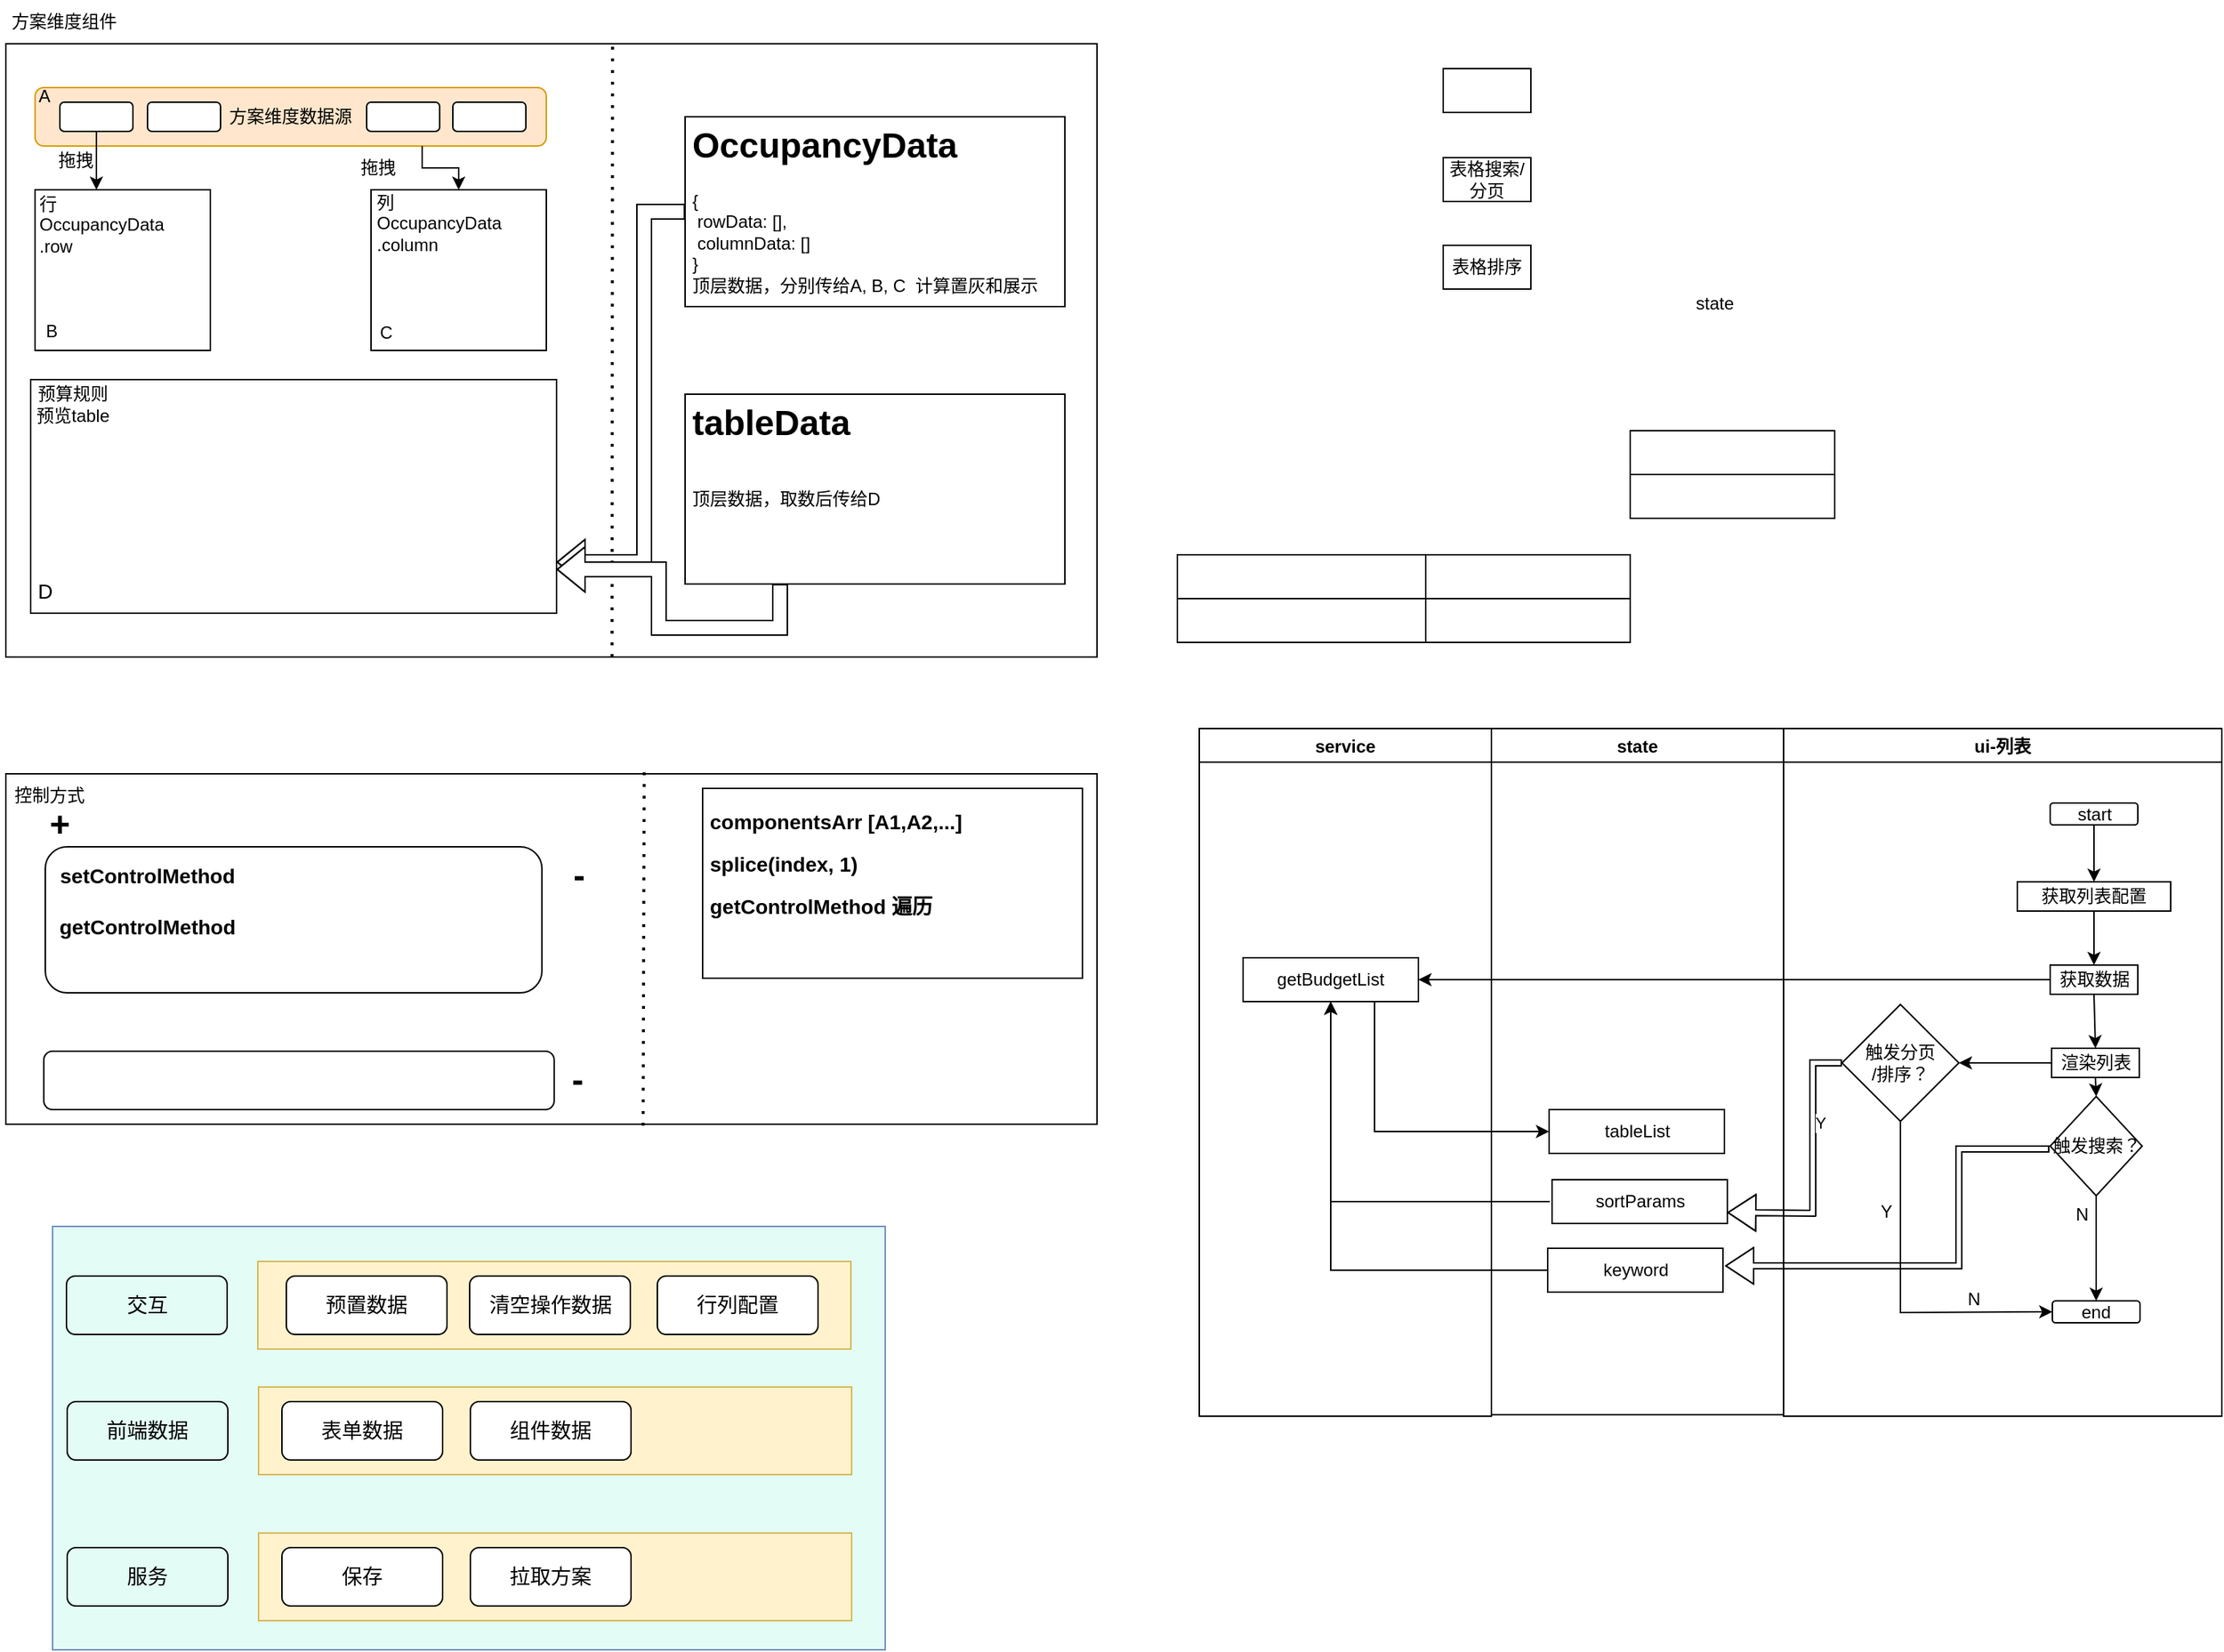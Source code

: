 <mxfile version="16.2.6" type="github">
  <diagram id="qfpWXhSrhyYfTMMbuBGT" name="Page-1">
    <mxGraphModel dx="1426" dy="794" grid="1" gridSize="10" guides="1" tooltips="1" connect="1" arrows="1" fold="1" page="1" pageScale="1" pageWidth="827" pageHeight="1169" math="0" shadow="0">
      <root>
        <mxCell id="0" />
        <mxCell id="1" parent="0" />
        <mxCell id="ocRCpTibMpe3HXO2Mhpm-78" value="" style="rounded=0;whiteSpace=wrap;html=1;fontSize=14;strokeColor=#6c8ebf;fillColor=#E3FCF5;" parent="1" vertex="1">
          <mxGeometry x="115" y="860" width="570" height="290" as="geometry" />
        </mxCell>
        <mxCell id="ocRCpTibMpe3HXO2Mhpm-30" value="" style="rounded=0;whiteSpace=wrap;html=1;fontSize=12;strokeColor=default;fillColor=none;" parent="1" vertex="1">
          <mxGeometry x="83" y="550" width="747" height="240" as="geometry" />
        </mxCell>
        <mxCell id="ocRCpTibMpe3HXO2Mhpm-31" value="控制方式" style="text;html=1;strokeColor=none;fillColor=none;align=center;verticalAlign=middle;whiteSpace=wrap;rounded=0;fontSize=12;" parent="1" vertex="1">
          <mxGeometry x="83" y="550" width="60" height="30" as="geometry" />
        </mxCell>
        <mxCell id="ocRCpTibMpe3HXO2Mhpm-36" value="&lt;font style=&quot;font-size: 24px&quot;&gt;&lt;b&gt;+&lt;/b&gt;&lt;/font&gt;" style="text;html=1;strokeColor=none;fillColor=none;align=center;verticalAlign=middle;whiteSpace=wrap;rounded=0;fontSize=12;" parent="1" vertex="1">
          <mxGeometry x="90" y="570" width="60" height="30" as="geometry" />
        </mxCell>
        <mxCell id="ocRCpTibMpe3HXO2Mhpm-43" value="" style="endArrow=none;dashed=1;html=1;dashPattern=1 3;strokeWidth=2;rounded=0;fontSize=24;fillColor=default;entryX=0.585;entryY=-0.008;entryDx=0;entryDy=0;exitX=0.584;exitY=1.004;exitDx=0;exitDy=0;entryPerimeter=0;exitPerimeter=0;" parent="1" source="ocRCpTibMpe3HXO2Mhpm-30" target="ocRCpTibMpe3HXO2Mhpm-30" edge="1">
          <mxGeometry width="50" height="50" relative="1" as="geometry">
            <mxPoint x="630" y="640" as="sourcePoint" />
            <mxPoint x="680" y="590" as="targetPoint" />
          </mxGeometry>
        </mxCell>
        <mxCell id="ocRCpTibMpe3HXO2Mhpm-1" value="方案维度组件" style="text;html=1;strokeColor=none;fillColor=none;align=center;verticalAlign=middle;whiteSpace=wrap;rounded=0;" parent="1" vertex="1">
          <mxGeometry x="83" y="20" width="80" height="30" as="geometry" />
        </mxCell>
        <mxCell id="ocRCpTibMpe3HXO2Mhpm-2" value="" style="rounded=0;whiteSpace=wrap;html=1;fillColor=none;" parent="1" vertex="1">
          <mxGeometry x="83" y="50" width="747" height="420" as="geometry" />
        </mxCell>
        <mxCell id="ocRCpTibMpe3HXO2Mhpm-3" value="方案维度数据源" style="rounded=1;whiteSpace=wrap;html=1;fillColor=#ffe6cc;strokeColor=#d79b00;" parent="1" vertex="1">
          <mxGeometry x="103" y="80" width="350" height="40" as="geometry" />
        </mxCell>
        <mxCell id="ocRCpTibMpe3HXO2Mhpm-4" value="" style="rounded=1;whiteSpace=wrap;html=1;" parent="1" vertex="1">
          <mxGeometry x="120" y="90" width="50" height="20" as="geometry" />
        </mxCell>
        <mxCell id="ocRCpTibMpe3HXO2Mhpm-5" value="" style="rounded=1;whiteSpace=wrap;html=1;" parent="1" vertex="1">
          <mxGeometry x="180" y="90" width="50" height="20" as="geometry" />
        </mxCell>
        <mxCell id="ocRCpTibMpe3HXO2Mhpm-6" value="" style="rounded=1;whiteSpace=wrap;html=1;" parent="1" vertex="1">
          <mxGeometry x="330" y="90" width="50" height="20" as="geometry" />
        </mxCell>
        <mxCell id="ocRCpTibMpe3HXO2Mhpm-7" value="" style="rounded=1;whiteSpace=wrap;html=1;" parent="1" vertex="1">
          <mxGeometry x="389" y="90" width="50" height="20" as="geometry" />
        </mxCell>
        <mxCell id="ocRCpTibMpe3HXO2Mhpm-8" value="" style="rounded=0;whiteSpace=wrap;html=1;" parent="1" vertex="1">
          <mxGeometry x="103" y="150" width="120" height="110" as="geometry" />
        </mxCell>
        <mxCell id="ocRCpTibMpe3HXO2Mhpm-9" value="" style="rounded=0;whiteSpace=wrap;html=1;" parent="1" vertex="1">
          <mxGeometry x="333" y="150" width="120" height="110" as="geometry" />
        </mxCell>
        <mxCell id="ocRCpTibMpe3HXO2Mhpm-10" value="行&lt;span&gt;OccupancyData .row&lt;/span&gt;" style="text;html=1;strokeColor=none;fillColor=none;align=left;verticalAlign=middle;whiteSpace=wrap;rounded=0;" parent="1" vertex="1">
          <mxGeometry x="104" y="159" width="33" height="30" as="geometry" />
        </mxCell>
        <mxCell id="ocRCpTibMpe3HXO2Mhpm-11" value="&lt;font style=&quot;font-size: 12px&quot;&gt;列&lt;span&gt;OccupancyData .column&lt;/span&gt;&lt;br&gt;&lt;/font&gt;" style="text;html=1;strokeColor=none;fillColor=none;align=left;verticalAlign=middle;whiteSpace=wrap;rounded=0;" parent="1" vertex="1">
          <mxGeometry x="335" y="158" width="33" height="30" as="geometry" />
        </mxCell>
        <mxCell id="ocRCpTibMpe3HXO2Mhpm-12" value="" style="endArrow=classic;html=1;rounded=0;exitX=0.5;exitY=1;exitDx=0;exitDy=0;entryX=0.35;entryY=0;entryDx=0;entryDy=0;entryPerimeter=0;" parent="1" source="ocRCpTibMpe3HXO2Mhpm-4" target="ocRCpTibMpe3HXO2Mhpm-8" edge="1">
          <mxGeometry width="50" height="50" relative="1" as="geometry">
            <mxPoint x="140" y="140" as="sourcePoint" />
            <mxPoint x="190" y="90" as="targetPoint" />
          </mxGeometry>
        </mxCell>
        <mxCell id="ocRCpTibMpe3HXO2Mhpm-13" value="拖拽" style="text;html=1;strokeColor=none;fillColor=none;align=center;verticalAlign=middle;whiteSpace=wrap;rounded=0;" parent="1" vertex="1">
          <mxGeometry x="101" y="115" width="60" height="30" as="geometry" />
        </mxCell>
        <mxCell id="ocRCpTibMpe3HXO2Mhpm-16" value="&lt;h1&gt;OccupancyData&amp;nbsp;&lt;/h1&gt;&lt;div&gt;{&lt;/div&gt;&lt;div&gt;&lt;span style=&quot;white-space: pre&quot;&gt; &lt;/span&gt;rowData: [],&lt;br&gt;&lt;/div&gt;&lt;div&gt;&lt;span style=&quot;white-space: pre&quot;&gt; &lt;/span&gt;columnData: []&lt;br&gt;&lt;/div&gt;&lt;div&gt;}&lt;/div&gt;&lt;div&gt;顶层数据，分别传给A, B, C&amp;nbsp; 计算置灰和展示&lt;/div&gt;" style="text;html=1;strokeColor=default;fillColor=none;spacing=5;spacingTop=-20;whiteSpace=wrap;overflow=hidden;rounded=0;" parent="1" vertex="1">
          <mxGeometry x="548" y="100" width="260" height="130" as="geometry" />
        </mxCell>
        <mxCell id="ocRCpTibMpe3HXO2Mhpm-17" value="A" style="text;html=1;strokeColor=none;fillColor=none;align=center;verticalAlign=middle;whiteSpace=wrap;rounded=0;" parent="1" vertex="1">
          <mxGeometry x="104" y="81" width="11" height="10" as="geometry" />
        </mxCell>
        <mxCell id="ocRCpTibMpe3HXO2Mhpm-18" value="B" style="text;html=1;strokeColor=none;fillColor=none;align=center;verticalAlign=middle;whiteSpace=wrap;rounded=0;" parent="1" vertex="1">
          <mxGeometry x="109" y="242" width="11" height="10" as="geometry" />
        </mxCell>
        <mxCell id="ocRCpTibMpe3HXO2Mhpm-19" value="C" style="text;html=1;strokeColor=none;fillColor=none;align=center;verticalAlign=middle;whiteSpace=wrap;rounded=0;" parent="1" vertex="1">
          <mxGeometry x="338" y="243" width="11" height="10" as="geometry" />
        </mxCell>
        <mxCell id="ocRCpTibMpe3HXO2Mhpm-20" value="拖拽" style="text;html=1;strokeColor=none;fillColor=none;align=center;verticalAlign=middle;whiteSpace=wrap;rounded=0;" parent="1" vertex="1">
          <mxGeometry x="308" y="120" width="60" height="30" as="geometry" />
        </mxCell>
        <mxCell id="ocRCpTibMpe3HXO2Mhpm-21" value="" style="endArrow=classic;html=1;rounded=0;exitX=1;exitY=0;exitDx=0;exitDy=0;entryX=0.5;entryY=0;entryDx=0;entryDy=0;" parent="1" source="ocRCpTibMpe3HXO2Mhpm-20" target="ocRCpTibMpe3HXO2Mhpm-9" edge="1">
          <mxGeometry width="50" height="50" relative="1" as="geometry">
            <mxPoint x="155" y="120" as="sourcePoint" />
            <mxPoint x="155" y="160" as="targetPoint" />
            <Array as="points">
              <mxPoint x="368" y="135" />
              <mxPoint x="393" y="135" />
            </Array>
          </mxGeometry>
        </mxCell>
        <mxCell id="ocRCpTibMpe3HXO2Mhpm-23" value="" style="endArrow=none;dashed=1;html=1;dashPattern=1 3;strokeWidth=2;rounded=0;fontSize=12;entryX=0.556;entryY=-0.002;entryDx=0;entryDy=0;entryPerimeter=0;" parent="1" target="ocRCpTibMpe3HXO2Mhpm-2" edge="1">
          <mxGeometry width="50" height="50" relative="1" as="geometry">
            <mxPoint x="498" y="470" as="sourcePoint" />
            <mxPoint x="440" y="290" as="targetPoint" />
          </mxGeometry>
        </mxCell>
        <mxCell id="ocRCpTibMpe3HXO2Mhpm-25" value="" style="rounded=0;whiteSpace=wrap;html=1;fontSize=12;strokeColor=default;" parent="1" vertex="1">
          <mxGeometry x="100" y="280" width="360" height="160" as="geometry" />
        </mxCell>
        <mxCell id="ocRCpTibMpe3HXO2Mhpm-26" value="预算规则预览table" style="text;html=1;strokeColor=none;fillColor=none;align=center;verticalAlign=middle;whiteSpace=wrap;rounded=0;fontSize=12;" parent="1" vertex="1">
          <mxGeometry x="99" y="282" width="60" height="30" as="geometry" />
        </mxCell>
        <mxCell id="ocRCpTibMpe3HXO2Mhpm-27" value="" style="shape=flexArrow;endArrow=classic;html=1;rounded=0;fontSize=12;exitX=0;exitY=0.5;exitDx=0;exitDy=0;" parent="1" source="ocRCpTibMpe3HXO2Mhpm-16" edge="1">
          <mxGeometry width="50" height="50" relative="1" as="geometry">
            <mxPoint x="390" y="340" as="sourcePoint" />
            <mxPoint x="460" y="405" as="targetPoint" />
            <Array as="points">
              <mxPoint x="520" y="165" />
              <mxPoint x="520" y="290" />
              <mxPoint x="520" y="405" />
            </Array>
          </mxGeometry>
        </mxCell>
        <mxCell id="ocRCpTibMpe3HXO2Mhpm-28" value="&lt;h1&gt;tableData&amp;nbsp;&lt;/h1&gt;&lt;div&gt;&lt;br&gt;&lt;/div&gt;&lt;div&gt;顶层数据，取数后传给D&amp;nbsp;&lt;/div&gt;" style="text;html=1;strokeColor=default;fillColor=none;spacing=5;spacingTop=-20;whiteSpace=wrap;overflow=hidden;rounded=0;" parent="1" vertex="1">
          <mxGeometry x="548" y="290" width="260" height="130" as="geometry" />
        </mxCell>
        <mxCell id="ocRCpTibMpe3HXO2Mhpm-29" value="" style="shape=flexArrow;endArrow=classic;html=1;rounded=0;fontSize=12;exitX=0.25;exitY=1;exitDx=0;exitDy=0;fillColor=default;" parent="1" source="ocRCpTibMpe3HXO2Mhpm-28" edge="1">
          <mxGeometry width="50" height="50" relative="1" as="geometry">
            <mxPoint x="390" y="340" as="sourcePoint" />
            <mxPoint x="460" y="410" as="targetPoint" />
            <Array as="points">
              <mxPoint x="613" y="450" />
              <mxPoint x="530" y="450" />
              <mxPoint x="530" y="410" />
            </Array>
          </mxGeometry>
        </mxCell>
        <mxCell id="ocRCpTibMpe3HXO2Mhpm-33" value="" style="rounded=1;whiteSpace=wrap;html=1;fontSize=12;strokeColor=default;fillColor=default;" parent="1" vertex="1">
          <mxGeometry x="110" y="600" width="340" height="100" as="geometry" />
        </mxCell>
        <mxCell id="ocRCpTibMpe3HXO2Mhpm-37" value="&lt;font style=&quot;font-size: 24px&quot;&gt;&lt;b&gt;-&lt;/b&gt;&lt;/font&gt;" style="text;html=1;strokeColor=none;fillColor=none;align=center;verticalAlign=middle;whiteSpace=wrap;rounded=0;fontSize=12;" parent="1" vertex="1">
          <mxGeometry x="451.25" y="605" width="48.75" height="30" as="geometry" />
        </mxCell>
        <mxCell id="ocRCpTibMpe3HXO2Mhpm-51" value="&lt;h1&gt;&lt;span style=&quot;font-size: 14px&quot;&gt;componentsArr [A1,A2,...]&lt;br&gt;splice(index, 1)&lt;br&gt;getControlMethod 遍历&lt;/span&gt;&lt;/h1&gt;" style="text;html=1;strokeColor=default;fillColor=none;spacing=5;spacingTop=-20;whiteSpace=wrap;overflow=hidden;rounded=0;" parent="1" vertex="1">
          <mxGeometry x="560" y="560" width="260" height="130" as="geometry" />
        </mxCell>
        <mxCell id="ocRCpTibMpe3HXO2Mhpm-52" value="D" style="text;html=1;strokeColor=none;fillColor=none;align=center;verticalAlign=middle;whiteSpace=wrap;rounded=0;fontSize=14;" parent="1" vertex="1">
          <mxGeometry x="79.5" y="410" width="60" height="30" as="geometry" />
        </mxCell>
        <mxCell id="ocRCpTibMpe3HXO2Mhpm-53" value="" style="group" parent="1" vertex="1" connectable="0">
          <mxGeometry x="109" y="740" width="390" height="40" as="geometry" />
        </mxCell>
        <mxCell id="ocRCpTibMpe3HXO2Mhpm-45" value="" style="rounded=1;whiteSpace=wrap;html=1;fontSize=12;strokeColor=default;fillColor=default;" parent="ocRCpTibMpe3HXO2Mhpm-53" vertex="1">
          <mxGeometry width="349.375" height="40" as="geometry" />
        </mxCell>
        <mxCell id="ocRCpTibMpe3HXO2Mhpm-46" value="&lt;font style=&quot;font-size: 24px&quot;&gt;&lt;b&gt;-&lt;/b&gt;&lt;/font&gt;" style="text;html=1;strokeColor=none;fillColor=none;align=center;verticalAlign=middle;whiteSpace=wrap;rounded=0;fontSize=12;" parent="ocRCpTibMpe3HXO2Mhpm-53" vertex="1">
          <mxGeometry x="341.25" y="5" width="48.75" height="30" as="geometry" />
        </mxCell>
        <mxCell id="ocRCpTibMpe3HXO2Mhpm-54" value="&lt;h1 style=&quot;text-align: left&quot;&gt;&lt;span style=&quot;font-size: 14px&quot;&gt;setControlMethod&lt;/span&gt;&lt;/h1&gt;" style="text;html=1;strokeColor=none;fillColor=none;align=center;verticalAlign=middle;whiteSpace=wrap;rounded=0;fontSize=14;" parent="1" vertex="1">
          <mxGeometry x="150" y="600" width="60" height="30" as="geometry" />
        </mxCell>
        <mxCell id="ocRCpTibMpe3HXO2Mhpm-55" value="&lt;h1 style=&quot;text-align: left&quot;&gt;&lt;span style=&quot;font-size: 14px&quot;&gt;getControlMethod&lt;/span&gt;&lt;/h1&gt;" style="text;html=1;strokeColor=none;fillColor=none;align=center;verticalAlign=middle;whiteSpace=wrap;rounded=0;fontSize=14;" parent="1" vertex="1">
          <mxGeometry x="150" y="635" width="60" height="30" as="geometry" />
        </mxCell>
        <mxCell id="ocRCpTibMpe3HXO2Mhpm-79" value="" style="group" parent="1" vertex="1" connectable="0">
          <mxGeometry x="124.5" y="884" width="537.5" height="246" as="geometry" />
        </mxCell>
        <mxCell id="ocRCpTibMpe3HXO2Mhpm-69" value="" style="group" parent="ocRCpTibMpe3HXO2Mhpm-79" vertex="1" connectable="0">
          <mxGeometry width="537" height="60" as="geometry" />
        </mxCell>
        <mxCell id="ocRCpTibMpe3HXO2Mhpm-63" value="" style="rounded=0;whiteSpace=wrap;html=1;fontSize=14;strokeColor=#d6b656;fillColor=#fff2cc;" parent="ocRCpTibMpe3HXO2Mhpm-69" vertex="1">
          <mxGeometry x="131" width="406" height="60" as="geometry" />
        </mxCell>
        <mxCell id="ocRCpTibMpe3HXO2Mhpm-58" value="行列配置" style="rounded=1;whiteSpace=wrap;html=1;fontSize=14;strokeColor=default;fillColor=default;" parent="ocRCpTibMpe3HXO2Mhpm-69" vertex="1">
          <mxGeometry x="404.5" y="10" width="110" height="40" as="geometry" />
        </mxCell>
        <mxCell id="ocRCpTibMpe3HXO2Mhpm-60" value="交互" style="rounded=1;whiteSpace=wrap;html=1;fontSize=14;strokeColor=default;fillColor=none;" parent="ocRCpTibMpe3HXO2Mhpm-69" vertex="1">
          <mxGeometry y="10" width="110" height="40" as="geometry" />
        </mxCell>
        <mxCell id="ocRCpTibMpe3HXO2Mhpm-61" value="清空操作数据" style="rounded=1;whiteSpace=wrap;html=1;fontSize=14;strokeColor=default;fillColor=default;" parent="ocRCpTibMpe3HXO2Mhpm-69" vertex="1">
          <mxGeometry x="276" y="10" width="110" height="40" as="geometry" />
        </mxCell>
        <mxCell id="ocRCpTibMpe3HXO2Mhpm-72" value="预置数据" style="rounded=1;whiteSpace=wrap;html=1;fontSize=14;strokeColor=default;fillColor=default;" parent="ocRCpTibMpe3HXO2Mhpm-69" vertex="1">
          <mxGeometry x="150.5" y="10" width="110" height="40" as="geometry" />
        </mxCell>
        <mxCell id="ocRCpTibMpe3HXO2Mhpm-70" value="" style="group" parent="ocRCpTibMpe3HXO2Mhpm-79" vertex="1" connectable="0">
          <mxGeometry x="0.5" y="186" width="537" height="60" as="geometry" />
        </mxCell>
        <mxCell id="ocRCpTibMpe3HXO2Mhpm-64" value="服务" style="rounded=1;whiteSpace=wrap;html=1;fontSize=14;strokeColor=default;fillColor=none;" parent="ocRCpTibMpe3HXO2Mhpm-70" vertex="1">
          <mxGeometry y="10" width="110" height="40" as="geometry" />
        </mxCell>
        <mxCell id="ocRCpTibMpe3HXO2Mhpm-66" value="" style="rounded=0;whiteSpace=wrap;html=1;fontSize=14;strokeColor=#d6b656;fillColor=#fff2cc;" parent="ocRCpTibMpe3HXO2Mhpm-70" vertex="1">
          <mxGeometry x="131" width="406" height="60" as="geometry" />
        </mxCell>
        <mxCell id="ocRCpTibMpe3HXO2Mhpm-67" value="保存" style="rounded=1;whiteSpace=wrap;html=1;fontSize=14;strokeColor=default;fillColor=default;" parent="ocRCpTibMpe3HXO2Mhpm-70" vertex="1">
          <mxGeometry x="147" y="10" width="110" height="40" as="geometry" />
        </mxCell>
        <mxCell id="ocRCpTibMpe3HXO2Mhpm-68" value="拉取方案" style="rounded=1;whiteSpace=wrap;html=1;fontSize=14;strokeColor=default;fillColor=default;" parent="ocRCpTibMpe3HXO2Mhpm-70" vertex="1">
          <mxGeometry x="276" y="10" width="110" height="40" as="geometry" />
        </mxCell>
        <mxCell id="ocRCpTibMpe3HXO2Mhpm-73" value="" style="group" parent="ocRCpTibMpe3HXO2Mhpm-79" vertex="1" connectable="0">
          <mxGeometry x="0.5" y="86" width="537" height="60" as="geometry" />
        </mxCell>
        <mxCell id="ocRCpTibMpe3HXO2Mhpm-74" value="前端数据" style="rounded=1;whiteSpace=wrap;html=1;fontSize=14;strokeColor=default;fillColor=none;" parent="ocRCpTibMpe3HXO2Mhpm-73" vertex="1">
          <mxGeometry y="10" width="110" height="40" as="geometry" />
        </mxCell>
        <mxCell id="ocRCpTibMpe3HXO2Mhpm-75" value="" style="rounded=0;whiteSpace=wrap;html=1;fontSize=14;strokeColor=#d6b656;fillColor=#fff2cc;" parent="ocRCpTibMpe3HXO2Mhpm-73" vertex="1">
          <mxGeometry x="131" width="406" height="60" as="geometry" />
        </mxCell>
        <mxCell id="ocRCpTibMpe3HXO2Mhpm-76" value="表单数据" style="rounded=1;whiteSpace=wrap;html=1;fontSize=14;strokeColor=default;fillColor=default;" parent="ocRCpTibMpe3HXO2Mhpm-73" vertex="1">
          <mxGeometry x="147" y="10" width="110" height="40" as="geometry" />
        </mxCell>
        <mxCell id="ocRCpTibMpe3HXO2Mhpm-77" value="组件数据" style="rounded=1;whiteSpace=wrap;html=1;fontSize=14;strokeColor=default;fillColor=default;" parent="ocRCpTibMpe3HXO2Mhpm-73" vertex="1">
          <mxGeometry x="276" y="10" width="110" height="40" as="geometry" />
        </mxCell>
        <mxCell id="5oGY8zhfFjUprAflUnd5-5" value="state" style="text;html=1;strokeColor=none;fillColor=none;align=center;verticalAlign=middle;whiteSpace=wrap;rounded=0;" vertex="1" parent="1">
          <mxGeometry x="1223" y="213" width="60" height="30" as="geometry" />
        </mxCell>
        <mxCell id="5oGY8zhfFjUprAflUnd5-15" value="" style="text;html=1;strokeColor=default;fillColor=none;align=center;verticalAlign=middle;whiteSpace=wrap;rounded=0;" vertex="1" parent="1">
          <mxGeometry x="1067" y="67" width="60" height="30" as="geometry" />
        </mxCell>
        <mxCell id="5oGY8zhfFjUprAflUnd5-17" value="表格搜索/分页" style="text;html=1;strokeColor=default;fillColor=none;align=center;verticalAlign=middle;whiteSpace=wrap;rounded=0;" vertex="1" parent="1">
          <mxGeometry x="1067" y="128" width="60" height="30" as="geometry" />
        </mxCell>
        <mxCell id="5oGY8zhfFjUprAflUnd5-19" value="表格排序" style="text;html=1;strokeColor=default;fillColor=none;align=center;verticalAlign=middle;whiteSpace=wrap;rounded=0;" vertex="1" parent="1">
          <mxGeometry x="1067" y="188" width="60" height="30" as="geometry" />
        </mxCell>
        <mxCell id="5oGY8zhfFjUprAflUnd5-20" value="" style="swimlane;fontStyle=0;childLayout=stackLayout;horizontal=1;startSize=30;horizontalStack=0;resizeParent=1;resizeParentMax=0;resizeLast=0;collapsible=1;marginBottom=0;strokeColor=default;fillColor=none;" vertex="1" parent="1">
          <mxGeometry x="885" y="400" width="170" height="60" as="geometry" />
        </mxCell>
        <mxCell id="5oGY8zhfFjUprAflUnd5-31" value="" style="swimlane;fontStyle=0;childLayout=stackLayout;horizontal=1;startSize=30;horizontalStack=0;resizeParent=1;resizeParentMax=0;resizeLast=0;collapsible=1;marginBottom=0;strokeColor=default;fillColor=none;" vertex="1" parent="1">
          <mxGeometry x="1055" y="400" width="140" height="60" as="geometry" />
        </mxCell>
        <mxCell id="5oGY8zhfFjUprAflUnd5-35" value="" style="swimlane;fontStyle=0;childLayout=stackLayout;horizontal=1;startSize=30;horizontalStack=0;resizeParent=1;resizeParentMax=0;resizeLast=0;collapsible=1;marginBottom=0;strokeColor=default;fillColor=none;" vertex="1" parent="1">
          <mxGeometry x="1195" y="315" width="140" height="60" as="geometry" />
        </mxCell>
        <mxCell id="5oGY8zhfFjUprAflUnd5-39" value="service" style="swimlane;strokeColor=default;fillColor=none;" vertex="1" parent="1">
          <mxGeometry x="900" y="519" width="200" height="471" as="geometry" />
        </mxCell>
        <mxCell id="5oGY8zhfFjUprAflUnd5-40" value="&lt;span style=&quot;text-align: left&quot;&gt;getBudgetList&lt;/span&gt;" style="whiteSpace=wrap;html=1;strokeColor=default;fillColor=none;" vertex="1" parent="5oGY8zhfFjUprAflUnd5-39">
          <mxGeometry x="30" y="157" width="120" height="30" as="geometry" />
        </mxCell>
        <mxCell id="5oGY8zhfFjUprAflUnd5-41" style="edgeStyle=orthogonalEdgeStyle;rounded=0;orthogonalLoop=1;jettySize=auto;html=1;exitX=0.5;exitY=1;exitDx=0;exitDy=0;" edge="1" parent="5oGY8zhfFjUprAflUnd5-39" source="5oGY8zhfFjUprAflUnd5-40" target="5oGY8zhfFjUprAflUnd5-40">
          <mxGeometry relative="1" as="geometry" />
        </mxCell>
        <mxCell id="5oGY8zhfFjUprAflUnd5-47" value="ui-列表" style="swimlane;strokeColor=default;fillColor=none;" vertex="1" parent="1">
          <mxGeometry x="1300" y="519" width="300" height="471" as="geometry" />
        </mxCell>
        <mxCell id="5oGY8zhfFjUprAflUnd5-52" value="start" style="rounded=1;whiteSpace=wrap;html=1;strokeColor=default;fillColor=none;" vertex="1" parent="5oGY8zhfFjUprAflUnd5-47">
          <mxGeometry x="182.5" y="51" width="60" height="15" as="geometry" />
        </mxCell>
        <mxCell id="5oGY8zhfFjUprAflUnd5-55" value="获取数据" style="rounded=0;whiteSpace=wrap;html=1;strokeColor=default;fillColor=none;" vertex="1" parent="5oGY8zhfFjUprAflUnd5-47">
          <mxGeometry x="182.5" y="162" width="60" height="20" as="geometry" />
        </mxCell>
        <mxCell id="5oGY8zhfFjUprAflUnd5-56" value="渲染列表" style="rounded=0;whiteSpace=wrap;html=1;strokeColor=default;fillColor=none;" vertex="1" parent="5oGY8zhfFjUprAflUnd5-47">
          <mxGeometry x="183.5" y="219" width="60" height="20" as="geometry" />
        </mxCell>
        <mxCell id="5oGY8zhfFjUprAflUnd5-75" style="edgeStyle=orthogonalEdgeStyle;rounded=0;orthogonalLoop=1;jettySize=auto;html=1;exitX=0.5;exitY=1;exitDx=0;exitDy=0;entryX=0.5;entryY=0;entryDx=0;entryDy=0;" edge="1" parent="5oGY8zhfFjUprAflUnd5-47" source="5oGY8zhfFjUprAflUnd5-59" target="5oGY8zhfFjUprAflUnd5-63">
          <mxGeometry relative="1" as="geometry" />
        </mxCell>
        <mxCell id="5oGY8zhfFjUprAflUnd5-59" value="触发搜索？" style="rhombus;whiteSpace=wrap;html=1;strokeColor=default;fillColor=none;" vertex="1" parent="5oGY8zhfFjUprAflUnd5-47">
          <mxGeometry x="182.5" y="252" width="63" height="68" as="geometry" />
        </mxCell>
        <mxCell id="5oGY8zhfFjUprAflUnd5-61" value="触发分页&lt;br&gt;/排序？" style="rhombus;whiteSpace=wrap;html=1;strokeColor=default;fillColor=none;" vertex="1" parent="5oGY8zhfFjUprAflUnd5-47">
          <mxGeometry x="40" y="189" width="80" height="80" as="geometry" />
        </mxCell>
        <mxCell id="5oGY8zhfFjUprAflUnd5-63" value="end" style="rounded=1;whiteSpace=wrap;html=1;strokeColor=default;fillColor=none;" vertex="1" parent="5oGY8zhfFjUprAflUnd5-47">
          <mxGeometry x="184" y="392" width="60" height="15" as="geometry" />
        </mxCell>
        <mxCell id="5oGY8zhfFjUprAflUnd5-64" value="获取列表配置" style="rounded=0;whiteSpace=wrap;html=1;strokeColor=default;fillColor=none;" vertex="1" parent="5oGY8zhfFjUprAflUnd5-47">
          <mxGeometry x="160" y="105" width="105" height="20" as="geometry" />
        </mxCell>
        <mxCell id="5oGY8zhfFjUprAflUnd5-66" value="" style="endArrow=classic;html=1;rounded=0;exitX=0.5;exitY=1;exitDx=0;exitDy=0;entryX=0.5;entryY=0;entryDx=0;entryDy=0;" edge="1" parent="5oGY8zhfFjUprAflUnd5-47" source="5oGY8zhfFjUprAflUnd5-52" target="5oGY8zhfFjUprAflUnd5-64">
          <mxGeometry width="50" height="50" relative="1" as="geometry">
            <mxPoint x="130" y="111" as="sourcePoint" />
            <mxPoint x="180" y="61" as="targetPoint" />
          </mxGeometry>
        </mxCell>
        <mxCell id="5oGY8zhfFjUprAflUnd5-67" value="" style="endArrow=classic;html=1;rounded=0;exitX=0.5;exitY=1;exitDx=0;exitDy=0;entryX=0.5;entryY=0;entryDx=0;entryDy=0;" edge="1" parent="5oGY8zhfFjUprAflUnd5-47" source="5oGY8zhfFjUprAflUnd5-64" target="5oGY8zhfFjUprAflUnd5-55">
          <mxGeometry width="50" height="50" relative="1" as="geometry">
            <mxPoint x="130" y="111" as="sourcePoint" />
            <mxPoint x="180" y="61" as="targetPoint" />
          </mxGeometry>
        </mxCell>
        <mxCell id="5oGY8zhfFjUprAflUnd5-69" value="" style="endArrow=classic;html=1;rounded=0;exitX=0.5;exitY=1;exitDx=0;exitDy=0;entryX=0.5;entryY=0;entryDx=0;entryDy=0;" edge="1" parent="5oGY8zhfFjUprAflUnd5-47" source="5oGY8zhfFjUprAflUnd5-55" target="5oGY8zhfFjUprAflUnd5-56">
          <mxGeometry width="50" height="50" relative="1" as="geometry">
            <mxPoint x="406" y="114" as="sourcePoint" />
            <mxPoint x="407" y="151" as="targetPoint" />
          </mxGeometry>
        </mxCell>
        <mxCell id="5oGY8zhfFjUprAflUnd5-70" value="" style="endArrow=classic;html=1;rounded=0;exitX=0.5;exitY=1;exitDx=0;exitDy=0;entryX=0.5;entryY=0;entryDx=0;entryDy=0;" edge="1" parent="5oGY8zhfFjUprAflUnd5-47" source="5oGY8zhfFjUprAflUnd5-56" target="5oGY8zhfFjUprAflUnd5-59">
          <mxGeometry width="50" height="50" relative="1" as="geometry">
            <mxPoint x="407" y="171" as="sourcePoint" />
            <mxPoint x="408" y="208" as="targetPoint" />
          </mxGeometry>
        </mxCell>
        <mxCell id="5oGY8zhfFjUprAflUnd5-82" value="" style="endArrow=classic;html=1;rounded=0;exitX=0;exitY=0.5;exitDx=0;exitDy=0;entryX=1;entryY=0.5;entryDx=0;entryDy=0;" edge="1" parent="5oGY8zhfFjUprAflUnd5-47" source="5oGY8zhfFjUprAflUnd5-56" target="5oGY8zhfFjUprAflUnd5-61">
          <mxGeometry width="50" height="50" relative="1" as="geometry">
            <mxPoint x="-170" y="161" as="sourcePoint" />
            <mxPoint x="-120" y="111" as="targetPoint" />
          </mxGeometry>
        </mxCell>
        <mxCell id="5oGY8zhfFjUprAflUnd5-84" value="" style="endArrow=classic;html=1;rounded=0;exitX=0.5;exitY=1;exitDx=0;exitDy=0;entryX=0;entryY=0.5;entryDx=0;entryDy=0;" edge="1" parent="5oGY8zhfFjUprAflUnd5-47" source="5oGY8zhfFjUprAflUnd5-61" target="5oGY8zhfFjUprAflUnd5-63">
          <mxGeometry width="50" height="50" relative="1" as="geometry">
            <mxPoint x="-170" y="161" as="sourcePoint" />
            <mxPoint x="-120" y="111" as="targetPoint" />
            <Array as="points">
              <mxPoint x="80" y="400" />
            </Array>
          </mxGeometry>
        </mxCell>
        <mxCell id="5oGY8zhfFjUprAflUnd5-76" value="N" style="text;html=1;align=center;verticalAlign=middle;resizable=0;points=[];autosize=1;strokeColor=none;fillColor=none;" vertex="1" parent="1">
          <mxGeometry x="1494" y="842" width="20" height="20" as="geometry" />
        </mxCell>
        <mxCell id="5oGY8zhfFjUprAflUnd5-42" value="state" style="swimlane;strokeColor=default;fillColor=none;" vertex="1" parent="1">
          <mxGeometry x="1100" y="519" width="200" height="470" as="geometry" />
        </mxCell>
        <mxCell id="5oGY8zhfFjUprAflUnd5-43" value="&lt;span style=&quot;text-align: left&quot;&gt;tableList&lt;/span&gt;" style="whiteSpace=wrap;html=1;strokeColor=default;fillColor=none;" vertex="1" parent="5oGY8zhfFjUprAflUnd5-42">
          <mxGeometry x="39.5" y="261" width="120" height="30" as="geometry" />
        </mxCell>
        <mxCell id="5oGY8zhfFjUprAflUnd5-44" style="edgeStyle=orthogonalEdgeStyle;rounded=0;orthogonalLoop=1;jettySize=auto;html=1;exitX=0.5;exitY=1;exitDx=0;exitDy=0;" edge="1" parent="5oGY8zhfFjUprAflUnd5-42" source="5oGY8zhfFjUprAflUnd5-43" target="5oGY8zhfFjUprAflUnd5-43">
          <mxGeometry relative="1" as="geometry" />
        </mxCell>
        <mxCell id="5oGY8zhfFjUprAflUnd5-45" value="&lt;span style=&quot;text-align: left&quot;&gt;sortParams&lt;/span&gt;" style="whiteSpace=wrap;html=1;strokeColor=default;fillColor=none;" vertex="1" parent="5oGY8zhfFjUprAflUnd5-42">
          <mxGeometry x="41.5" y="309" width="120" height="30" as="geometry" />
        </mxCell>
        <mxCell id="5oGY8zhfFjUprAflUnd5-46" value="&lt;span style=&quot;text-align: left&quot;&gt;keyword&lt;/span&gt;" style="whiteSpace=wrap;html=1;strokeColor=default;fillColor=none;" vertex="1" parent="5oGY8zhfFjUprAflUnd5-42">
          <mxGeometry x="38.5" y="356" width="120" height="30" as="geometry" />
        </mxCell>
        <mxCell id="5oGY8zhfFjUprAflUnd5-77" value="" style="endArrow=classic;html=1;rounded=0;exitX=0;exitY=0.5;exitDx=0;exitDy=0;entryX=1;entryY=0.5;entryDx=0;entryDy=0;" edge="1" parent="1" source="5oGY8zhfFjUprAflUnd5-55" target="5oGY8zhfFjUprAflUnd5-40">
          <mxGeometry width="50" height="50" relative="1" as="geometry">
            <mxPoint x="1130" y="680" as="sourcePoint" />
            <mxPoint x="1180" y="630" as="targetPoint" />
          </mxGeometry>
        </mxCell>
        <mxCell id="5oGY8zhfFjUprAflUnd5-78" value="" style="shape=flexArrow;endArrow=classic;html=1;rounded=0;width=4;" edge="1" parent="1">
          <mxGeometry width="50" height="50" relative="1" as="geometry">
            <mxPoint x="1482" y="807" as="sourcePoint" />
            <mxPoint x="1260" y="887" as="targetPoint" />
            <Array as="points">
              <mxPoint x="1420" y="807" />
              <mxPoint x="1420" y="887" />
            </Array>
          </mxGeometry>
        </mxCell>
        <mxCell id="5oGY8zhfFjUprAflUnd5-79" value="Y" style="text;html=1;align=center;verticalAlign=middle;resizable=0;points=[];autosize=1;strokeColor=none;fillColor=none;" vertex="1" parent="1">
          <mxGeometry x="1360" y="840" width="20" height="20" as="geometry" />
        </mxCell>
        <mxCell id="5oGY8zhfFjUprAflUnd5-83" value="" style="shape=flexArrow;endArrow=classic;html=1;rounded=0;exitX=0;exitY=0.5;exitDx=0;exitDy=0;entryX=1;entryY=0.75;entryDx=0;entryDy=0;width=4;" edge="1" parent="1" source="5oGY8zhfFjUprAflUnd5-61" target="5oGY8zhfFjUprAflUnd5-45">
          <mxGeometry width="50" height="50" relative="1" as="geometry">
            <mxPoint x="1130" y="680" as="sourcePoint" />
            <mxPoint x="1180" y="630" as="targetPoint" />
            <Array as="points">
              <mxPoint x="1320" y="748" />
              <mxPoint x="1320" y="851" />
            </Array>
          </mxGeometry>
        </mxCell>
        <mxCell id="5oGY8zhfFjUprAflUnd5-86" value="Y" style="edgeLabel;html=1;align=center;verticalAlign=middle;resizable=0;points=[];" vertex="1" connectable="0" parent="5oGY8zhfFjUprAflUnd5-83">
          <mxGeometry x="-0.328" y="5" relative="1" as="geometry">
            <mxPoint as="offset" />
          </mxGeometry>
        </mxCell>
        <mxCell id="5oGY8zhfFjUprAflUnd5-85" value="N" style="text;html=1;align=center;verticalAlign=middle;resizable=0;points=[];autosize=1;strokeColor=none;fillColor=none;" vertex="1" parent="1">
          <mxGeometry x="1420" y="900" width="20" height="20" as="geometry" />
        </mxCell>
        <mxCell id="5oGY8zhfFjUprAflUnd5-89" value="" style="endArrow=classic;html=1;rounded=0;entryX=0.5;entryY=1;entryDx=0;entryDy=0;" edge="1" parent="1" target="5oGY8zhfFjUprAflUnd5-40">
          <mxGeometry width="50" height="50" relative="1" as="geometry">
            <mxPoint x="1140" y="843" as="sourcePoint" />
            <mxPoint x="1180" y="630" as="targetPoint" />
            <Array as="points">
              <mxPoint x="1120" y="843" />
              <mxPoint x="990" y="843" />
            </Array>
          </mxGeometry>
        </mxCell>
        <mxCell id="5oGY8zhfFjUprAflUnd5-90" value="" style="endArrow=classic;html=1;rounded=0;exitX=0;exitY=0.5;exitDx=0;exitDy=0;entryX=0.5;entryY=1;entryDx=0;entryDy=0;" edge="1" parent="1" source="5oGY8zhfFjUprAflUnd5-46" target="5oGY8zhfFjUprAflUnd5-40">
          <mxGeometry width="50" height="50" relative="1" as="geometry">
            <mxPoint x="960" y="940" as="sourcePoint" />
            <mxPoint x="1010" y="890" as="targetPoint" />
            <Array as="points">
              <mxPoint x="990" y="890" />
            </Array>
          </mxGeometry>
        </mxCell>
        <mxCell id="5oGY8zhfFjUprAflUnd5-91" value="" style="endArrow=classic;html=1;rounded=0;exitX=0.75;exitY=1;exitDx=0;exitDy=0;entryX=0;entryY=0.5;entryDx=0;entryDy=0;" edge="1" parent="1" source="5oGY8zhfFjUprAflUnd5-40" target="5oGY8zhfFjUprAflUnd5-43">
          <mxGeometry width="50" height="50" relative="1" as="geometry">
            <mxPoint x="1130" y="680" as="sourcePoint" />
            <mxPoint x="1180" y="630" as="targetPoint" />
            <Array as="points">
              <mxPoint x="1020" y="795" />
            </Array>
          </mxGeometry>
        </mxCell>
      </root>
    </mxGraphModel>
  </diagram>
</mxfile>
